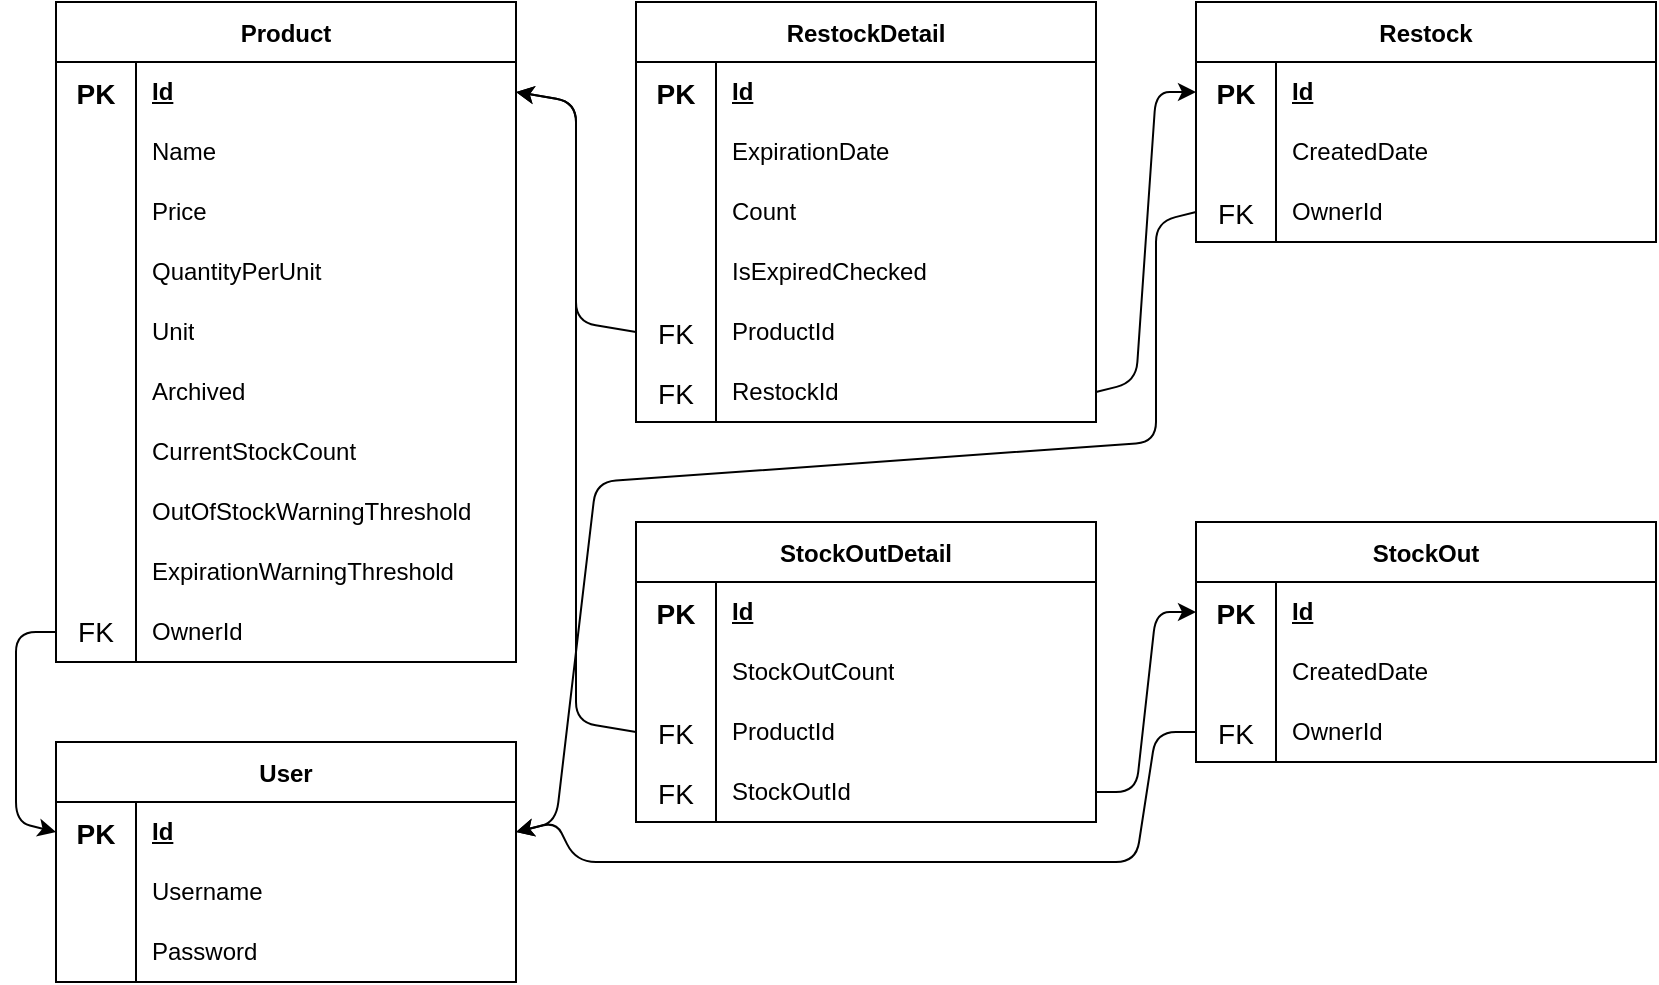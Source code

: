 <mxfile>
    <diagram id="rZnpZXqVNMyjfJOjeg6E" name="Main">
        <mxGraphModel dx="1059" dy="520" grid="1" gridSize="10" guides="1" tooltips="1" connect="1" arrows="1" fold="1" page="1" pageScale="1" pageWidth="850" pageHeight="1100" math="0" shadow="0">
            <root>
                <mxCell id="0"/>
                <mxCell id="1" parent="0"/>
                <mxCell id="JkZ1BcZrBGwoOE1oERA8-1" value="Product" style="shape=table;startSize=30;container=1;collapsible=0;childLayout=tableLayout;fixedRows=1;rowLines=0;fontStyle=1;strokeColor=default;fontSize=12;" parent="1" vertex="1">
                    <mxGeometry x="40" y="40" width="230" height="330" as="geometry"/>
                </mxCell>
                <mxCell id="JkZ1BcZrBGwoOE1oERA8-2" value="" style="shape=tableRow;horizontal=0;startSize=0;swimlaneHead=0;swimlaneBody=0;top=0;left=0;bottom=0;right=0;collapsible=0;dropTarget=0;fillColor=none;points=[[0,0.5],[1,0.5]];portConstraint=eastwest;strokeColor=inherit;fontSize=16;" parent="JkZ1BcZrBGwoOE1oERA8-1" vertex="1">
                    <mxGeometry y="30" width="230" height="30" as="geometry"/>
                </mxCell>
                <mxCell id="JkZ1BcZrBGwoOE1oERA8-3" value="&lt;font style=&quot;font-size: 14px;&quot;&gt;PK&lt;/font&gt;" style="shape=partialRectangle;html=1;whiteSpace=wrap;connectable=0;fillColor=none;top=0;left=0;bottom=0;right=0;overflow=hidden;pointerEvents=1;strokeColor=inherit;fontSize=16;fontStyle=1" parent="JkZ1BcZrBGwoOE1oERA8-2" vertex="1">
                    <mxGeometry width="40" height="30" as="geometry">
                        <mxRectangle width="40" height="30" as="alternateBounds"/>
                    </mxGeometry>
                </mxCell>
                <mxCell id="JkZ1BcZrBGwoOE1oERA8-4" value="&lt;u&gt;Id&lt;/u&gt;" style="shape=partialRectangle;html=1;whiteSpace=wrap;connectable=0;fillColor=none;top=0;left=0;bottom=0;right=0;align=left;spacingLeft=6;overflow=hidden;strokeColor=inherit;fontSize=12;fontStyle=1" parent="JkZ1BcZrBGwoOE1oERA8-2" vertex="1">
                    <mxGeometry x="40" width="190" height="30" as="geometry">
                        <mxRectangle width="190" height="30" as="alternateBounds"/>
                    </mxGeometry>
                </mxCell>
                <mxCell id="JkZ1BcZrBGwoOE1oERA8-5" value="" style="shape=tableRow;horizontal=0;startSize=0;swimlaneHead=0;swimlaneBody=0;top=0;left=0;bottom=0;right=0;collapsible=0;dropTarget=0;fillColor=none;points=[[0,0.5],[1,0.5]];portConstraint=eastwest;strokeColor=inherit;fontSize=16;" parent="JkZ1BcZrBGwoOE1oERA8-1" vertex="1">
                    <mxGeometry y="60" width="230" height="30" as="geometry"/>
                </mxCell>
                <mxCell id="JkZ1BcZrBGwoOE1oERA8-6" value="" style="shape=partialRectangle;html=1;whiteSpace=wrap;connectable=0;fillColor=none;top=0;left=0;bottom=0;right=0;overflow=hidden;strokeColor=inherit;fontSize=16;" parent="JkZ1BcZrBGwoOE1oERA8-5" vertex="1">
                    <mxGeometry width="40" height="30" as="geometry">
                        <mxRectangle width="40" height="30" as="alternateBounds"/>
                    </mxGeometry>
                </mxCell>
                <mxCell id="JkZ1BcZrBGwoOE1oERA8-7" value="Name" style="shape=partialRectangle;html=1;whiteSpace=wrap;connectable=0;fillColor=none;top=0;left=0;bottom=0;right=0;align=left;spacingLeft=6;overflow=hidden;strokeColor=inherit;fontSize=12;" parent="JkZ1BcZrBGwoOE1oERA8-5" vertex="1">
                    <mxGeometry x="40" width="190" height="30" as="geometry">
                        <mxRectangle width="190" height="30" as="alternateBounds"/>
                    </mxGeometry>
                </mxCell>
                <mxCell id="JkZ1BcZrBGwoOE1oERA8-8" value="" style="shape=tableRow;horizontal=0;startSize=0;swimlaneHead=0;swimlaneBody=0;top=0;left=0;bottom=0;right=0;collapsible=0;dropTarget=0;fillColor=none;points=[[0,0.5],[1,0.5]];portConstraint=eastwest;strokeColor=inherit;fontSize=16;" parent="JkZ1BcZrBGwoOE1oERA8-1" vertex="1">
                    <mxGeometry y="90" width="230" height="30" as="geometry"/>
                </mxCell>
                <mxCell id="JkZ1BcZrBGwoOE1oERA8-9" value="" style="shape=partialRectangle;html=1;whiteSpace=wrap;connectable=0;fillColor=none;top=0;left=0;bottom=0;right=0;overflow=hidden;strokeColor=inherit;fontSize=16;" parent="JkZ1BcZrBGwoOE1oERA8-8" vertex="1">
                    <mxGeometry width="40" height="30" as="geometry">
                        <mxRectangle width="40" height="30" as="alternateBounds"/>
                    </mxGeometry>
                </mxCell>
                <mxCell id="JkZ1BcZrBGwoOE1oERA8-10" value="Price" style="shape=partialRectangle;html=1;whiteSpace=wrap;connectable=0;fillColor=none;top=0;left=0;bottom=0;right=0;align=left;spacingLeft=6;overflow=hidden;strokeColor=inherit;fontSize=12;" parent="JkZ1BcZrBGwoOE1oERA8-8" vertex="1">
                    <mxGeometry x="40" width="190" height="30" as="geometry">
                        <mxRectangle width="190" height="30" as="alternateBounds"/>
                    </mxGeometry>
                </mxCell>
                <mxCell id="JkZ1BcZrBGwoOE1oERA8-11" style="shape=tableRow;horizontal=0;startSize=0;swimlaneHead=0;swimlaneBody=0;top=0;left=0;bottom=0;right=0;collapsible=0;dropTarget=0;fillColor=none;points=[[0,0.5],[1,0.5]];portConstraint=eastwest;strokeColor=inherit;fontSize=16;" parent="JkZ1BcZrBGwoOE1oERA8-1" vertex="1">
                    <mxGeometry y="120" width="230" height="30" as="geometry"/>
                </mxCell>
                <mxCell id="JkZ1BcZrBGwoOE1oERA8-12" style="shape=partialRectangle;html=1;whiteSpace=wrap;connectable=0;fillColor=none;top=0;left=0;bottom=0;right=0;overflow=hidden;strokeColor=inherit;fontSize=16;" parent="JkZ1BcZrBGwoOE1oERA8-11" vertex="1">
                    <mxGeometry width="40" height="30" as="geometry">
                        <mxRectangle width="40" height="30" as="alternateBounds"/>
                    </mxGeometry>
                </mxCell>
                <mxCell id="JkZ1BcZrBGwoOE1oERA8-13" value="QuantityPerUnit" style="shape=partialRectangle;html=1;whiteSpace=wrap;connectable=0;fillColor=none;top=0;left=0;bottom=0;right=0;align=left;spacingLeft=6;overflow=hidden;strokeColor=inherit;fontSize=12;" parent="JkZ1BcZrBGwoOE1oERA8-11" vertex="1">
                    <mxGeometry x="40" width="190" height="30" as="geometry">
                        <mxRectangle width="190" height="30" as="alternateBounds"/>
                    </mxGeometry>
                </mxCell>
                <mxCell id="JkZ1BcZrBGwoOE1oERA8-14" style="shape=tableRow;horizontal=0;startSize=0;swimlaneHead=0;swimlaneBody=0;top=0;left=0;bottom=0;right=0;collapsible=0;dropTarget=0;fillColor=none;points=[[0,0.5],[1,0.5]];portConstraint=eastwest;strokeColor=inherit;fontSize=16;" parent="JkZ1BcZrBGwoOE1oERA8-1" vertex="1">
                    <mxGeometry y="150" width="230" height="30" as="geometry"/>
                </mxCell>
                <mxCell id="JkZ1BcZrBGwoOE1oERA8-15" style="shape=partialRectangle;html=1;whiteSpace=wrap;connectable=0;fillColor=none;top=0;left=0;bottom=0;right=0;overflow=hidden;strokeColor=inherit;fontSize=16;" parent="JkZ1BcZrBGwoOE1oERA8-14" vertex="1">
                    <mxGeometry width="40" height="30" as="geometry">
                        <mxRectangle width="40" height="30" as="alternateBounds"/>
                    </mxGeometry>
                </mxCell>
                <mxCell id="JkZ1BcZrBGwoOE1oERA8-16" value="Unit" style="shape=partialRectangle;html=1;whiteSpace=wrap;connectable=0;fillColor=none;top=0;left=0;bottom=0;right=0;align=left;spacingLeft=6;overflow=hidden;strokeColor=inherit;fontSize=12;" parent="JkZ1BcZrBGwoOE1oERA8-14" vertex="1">
                    <mxGeometry x="40" width="190" height="30" as="geometry">
                        <mxRectangle width="190" height="30" as="alternateBounds"/>
                    </mxGeometry>
                </mxCell>
                <mxCell id="JkZ1BcZrBGwoOE1oERA8-17" style="shape=tableRow;horizontal=0;startSize=0;swimlaneHead=0;swimlaneBody=0;top=0;left=0;bottom=0;right=0;collapsible=0;dropTarget=0;fillColor=none;points=[[0,0.5],[1,0.5]];portConstraint=eastwest;strokeColor=inherit;fontSize=16;" parent="JkZ1BcZrBGwoOE1oERA8-1" vertex="1">
                    <mxGeometry y="180" width="230" height="30" as="geometry"/>
                </mxCell>
                <mxCell id="JkZ1BcZrBGwoOE1oERA8-18" style="shape=partialRectangle;html=1;whiteSpace=wrap;connectable=0;fillColor=none;top=0;left=0;bottom=0;right=0;overflow=hidden;strokeColor=inherit;fontSize=16;" parent="JkZ1BcZrBGwoOE1oERA8-17" vertex="1">
                    <mxGeometry width="40" height="30" as="geometry">
                        <mxRectangle width="40" height="30" as="alternateBounds"/>
                    </mxGeometry>
                </mxCell>
                <mxCell id="JkZ1BcZrBGwoOE1oERA8-19" value="Archived" style="shape=partialRectangle;html=1;whiteSpace=wrap;connectable=0;fillColor=none;top=0;left=0;bottom=0;right=0;align=left;spacingLeft=6;overflow=hidden;strokeColor=inherit;fontSize=12;" parent="JkZ1BcZrBGwoOE1oERA8-17" vertex="1">
                    <mxGeometry x="40" width="190" height="30" as="geometry">
                        <mxRectangle width="190" height="30" as="alternateBounds"/>
                    </mxGeometry>
                </mxCell>
                <mxCell id="2" style="shape=tableRow;horizontal=0;startSize=0;swimlaneHead=0;swimlaneBody=0;top=0;left=0;bottom=0;right=0;collapsible=0;dropTarget=0;fillColor=none;points=[[0,0.5],[1,0.5]];portConstraint=eastwest;strokeColor=inherit;fontSize=16;" vertex="1" parent="JkZ1BcZrBGwoOE1oERA8-1">
                    <mxGeometry y="210" width="230" height="30" as="geometry"/>
                </mxCell>
                <mxCell id="3" style="shape=partialRectangle;html=1;whiteSpace=wrap;connectable=0;fillColor=none;top=0;left=0;bottom=0;right=0;overflow=hidden;strokeColor=inherit;fontSize=16;" vertex="1" parent="2">
                    <mxGeometry width="40" height="30" as="geometry">
                        <mxRectangle width="40" height="30" as="alternateBounds"/>
                    </mxGeometry>
                </mxCell>
                <mxCell id="4" value="CurrentStockCount" style="shape=partialRectangle;html=1;whiteSpace=wrap;connectable=0;fillColor=none;top=0;left=0;bottom=0;right=0;align=left;spacingLeft=6;overflow=hidden;strokeColor=inherit;fontSize=12;" vertex="1" parent="2">
                    <mxGeometry x="40" width="190" height="30" as="geometry">
                        <mxRectangle width="190" height="30" as="alternateBounds"/>
                    </mxGeometry>
                </mxCell>
                <mxCell id="JkZ1BcZrBGwoOE1oERA8-20" style="shape=tableRow;horizontal=0;startSize=0;swimlaneHead=0;swimlaneBody=0;top=0;left=0;bottom=0;right=0;collapsible=0;dropTarget=0;fillColor=none;points=[[0,0.5],[1,0.5]];portConstraint=eastwest;strokeColor=inherit;fontSize=16;" parent="JkZ1BcZrBGwoOE1oERA8-1" vertex="1">
                    <mxGeometry y="240" width="230" height="30" as="geometry"/>
                </mxCell>
                <mxCell id="JkZ1BcZrBGwoOE1oERA8-21" style="shape=partialRectangle;html=1;whiteSpace=wrap;connectable=0;fillColor=none;top=0;left=0;bottom=0;right=0;overflow=hidden;strokeColor=inherit;fontSize=16;" parent="JkZ1BcZrBGwoOE1oERA8-20" vertex="1">
                    <mxGeometry width="40" height="30" as="geometry">
                        <mxRectangle width="40" height="30" as="alternateBounds"/>
                    </mxGeometry>
                </mxCell>
                <mxCell id="JkZ1BcZrBGwoOE1oERA8-22" value="OutOfStockWarningThreshold" style="shape=partialRectangle;html=1;whiteSpace=wrap;connectable=0;fillColor=none;top=0;left=0;bottom=0;right=0;align=left;spacingLeft=6;overflow=hidden;strokeColor=inherit;fontSize=12;" parent="JkZ1BcZrBGwoOE1oERA8-20" vertex="1">
                    <mxGeometry x="40" width="190" height="30" as="geometry">
                        <mxRectangle width="190" height="30" as="alternateBounds"/>
                    </mxGeometry>
                </mxCell>
                <mxCell id="JkZ1BcZrBGwoOE1oERA8-23" style="shape=tableRow;horizontal=0;startSize=0;swimlaneHead=0;swimlaneBody=0;top=0;left=0;bottom=0;right=0;collapsible=0;dropTarget=0;fillColor=none;points=[[0,0.5],[1,0.5]];portConstraint=eastwest;strokeColor=inherit;fontSize=16;" parent="JkZ1BcZrBGwoOE1oERA8-1" vertex="1">
                    <mxGeometry y="270" width="230" height="30" as="geometry"/>
                </mxCell>
                <mxCell id="JkZ1BcZrBGwoOE1oERA8-24" style="shape=partialRectangle;html=1;whiteSpace=wrap;connectable=0;fillColor=none;top=0;left=0;bottom=0;right=0;overflow=hidden;strokeColor=inherit;fontSize=16;" parent="JkZ1BcZrBGwoOE1oERA8-23" vertex="1">
                    <mxGeometry width="40" height="30" as="geometry">
                        <mxRectangle width="40" height="30" as="alternateBounds"/>
                    </mxGeometry>
                </mxCell>
                <mxCell id="JkZ1BcZrBGwoOE1oERA8-25" value="ExpirationWarningThreshold" style="shape=partialRectangle;html=1;whiteSpace=wrap;connectable=0;fillColor=none;top=0;left=0;bottom=0;right=0;align=left;spacingLeft=6;overflow=hidden;strokeColor=inherit;fontSize=12;" parent="JkZ1BcZrBGwoOE1oERA8-23" vertex="1">
                    <mxGeometry x="40" width="190" height="30" as="geometry">
                        <mxRectangle width="190" height="30" as="alternateBounds"/>
                    </mxGeometry>
                </mxCell>
                <mxCell id="JkZ1BcZrBGwoOE1oERA8-26" style="shape=tableRow;horizontal=0;startSize=0;swimlaneHead=0;swimlaneBody=0;top=0;left=0;bottom=0;right=0;collapsible=0;dropTarget=0;fillColor=none;points=[[0,0.5],[1,0.5]];portConstraint=eastwest;strokeColor=inherit;fontSize=16;" parent="JkZ1BcZrBGwoOE1oERA8-1" vertex="1">
                    <mxGeometry y="300" width="230" height="30" as="geometry"/>
                </mxCell>
                <mxCell id="JkZ1BcZrBGwoOE1oERA8-27" value="&lt;font&gt;FK&lt;/font&gt;" style="shape=partialRectangle;html=1;whiteSpace=wrap;connectable=0;fillColor=none;top=0;left=0;bottom=0;right=0;overflow=hidden;strokeColor=inherit;fontSize=14;" parent="JkZ1BcZrBGwoOE1oERA8-26" vertex="1">
                    <mxGeometry width="40" height="30" as="geometry">
                        <mxRectangle width="40" height="30" as="alternateBounds"/>
                    </mxGeometry>
                </mxCell>
                <mxCell id="JkZ1BcZrBGwoOE1oERA8-28" value="OwnerId" style="shape=partialRectangle;html=1;whiteSpace=wrap;connectable=0;fillColor=none;top=0;left=0;bottom=0;right=0;align=left;spacingLeft=6;overflow=hidden;strokeColor=inherit;fontSize=12;" parent="JkZ1BcZrBGwoOE1oERA8-26" vertex="1">
                    <mxGeometry x="40" width="190" height="30" as="geometry">
                        <mxRectangle width="190" height="30" as="alternateBounds"/>
                    </mxGeometry>
                </mxCell>
                <mxCell id="XpYHMkvZ_dXkbdbjfshz-1" value="RestockDetail" style="shape=table;startSize=30;container=1;collapsible=0;childLayout=tableLayout;fixedRows=1;rowLines=0;fontStyle=1;strokeColor=default;fontSize=12;" parent="1" vertex="1">
                    <mxGeometry x="330" y="40" width="230" height="210" as="geometry"/>
                </mxCell>
                <mxCell id="XpYHMkvZ_dXkbdbjfshz-2" value="" style="shape=tableRow;horizontal=0;startSize=0;swimlaneHead=0;swimlaneBody=0;top=0;left=0;bottom=0;right=0;collapsible=0;dropTarget=0;fillColor=none;points=[[0,0.5],[1,0.5]];portConstraint=eastwest;strokeColor=inherit;fontSize=16;" parent="XpYHMkvZ_dXkbdbjfshz-1" vertex="1">
                    <mxGeometry y="30" width="230" height="30" as="geometry"/>
                </mxCell>
                <mxCell id="XpYHMkvZ_dXkbdbjfshz-3" value="&lt;font style=&quot;font-size: 14px;&quot;&gt;PK&lt;/font&gt;" style="shape=partialRectangle;html=1;whiteSpace=wrap;connectable=0;fillColor=none;top=0;left=0;bottom=0;right=0;overflow=hidden;pointerEvents=1;strokeColor=inherit;fontSize=16;fontStyle=1" parent="XpYHMkvZ_dXkbdbjfshz-2" vertex="1">
                    <mxGeometry width="40" height="30" as="geometry">
                        <mxRectangle width="40" height="30" as="alternateBounds"/>
                    </mxGeometry>
                </mxCell>
                <mxCell id="XpYHMkvZ_dXkbdbjfshz-4" value="&lt;u&gt;Id&lt;/u&gt;" style="shape=partialRectangle;html=1;whiteSpace=wrap;connectable=0;fillColor=none;top=0;left=0;bottom=0;right=0;align=left;spacingLeft=6;overflow=hidden;strokeColor=inherit;fontSize=12;fontStyle=1" parent="XpYHMkvZ_dXkbdbjfshz-2" vertex="1">
                    <mxGeometry x="40" width="190" height="30" as="geometry">
                        <mxRectangle width="190" height="30" as="alternateBounds"/>
                    </mxGeometry>
                </mxCell>
                <mxCell id="XpYHMkvZ_dXkbdbjfshz-5" value="" style="shape=tableRow;horizontal=0;startSize=0;swimlaneHead=0;swimlaneBody=0;top=0;left=0;bottom=0;right=0;collapsible=0;dropTarget=0;fillColor=none;points=[[0,0.5],[1,0.5]];portConstraint=eastwest;strokeColor=inherit;fontSize=16;" parent="XpYHMkvZ_dXkbdbjfshz-1" vertex="1">
                    <mxGeometry y="60" width="230" height="30" as="geometry"/>
                </mxCell>
                <mxCell id="XpYHMkvZ_dXkbdbjfshz-6" value="" style="shape=partialRectangle;html=1;whiteSpace=wrap;connectable=0;fillColor=none;top=0;left=0;bottom=0;right=0;overflow=hidden;strokeColor=inherit;fontSize=16;" parent="XpYHMkvZ_dXkbdbjfshz-5" vertex="1">
                    <mxGeometry width="40" height="30" as="geometry">
                        <mxRectangle width="40" height="30" as="alternateBounds"/>
                    </mxGeometry>
                </mxCell>
                <mxCell id="XpYHMkvZ_dXkbdbjfshz-7" value="ExpirationDate" style="shape=partialRectangle;html=1;whiteSpace=wrap;connectable=0;fillColor=none;top=0;left=0;bottom=0;right=0;align=left;spacingLeft=6;overflow=hidden;strokeColor=inherit;fontSize=12;" parent="XpYHMkvZ_dXkbdbjfshz-5" vertex="1">
                    <mxGeometry x="40" width="190" height="30" as="geometry">
                        <mxRectangle width="190" height="30" as="alternateBounds"/>
                    </mxGeometry>
                </mxCell>
                <mxCell id="XpYHMkvZ_dXkbdbjfshz-8" value="" style="shape=tableRow;horizontal=0;startSize=0;swimlaneHead=0;swimlaneBody=0;top=0;left=0;bottom=0;right=0;collapsible=0;dropTarget=0;fillColor=none;points=[[0,0.5],[1,0.5]];portConstraint=eastwest;strokeColor=inherit;fontSize=16;" parent="XpYHMkvZ_dXkbdbjfshz-1" vertex="1">
                    <mxGeometry y="90" width="230" height="30" as="geometry"/>
                </mxCell>
                <mxCell id="XpYHMkvZ_dXkbdbjfshz-9" value="" style="shape=partialRectangle;html=1;whiteSpace=wrap;connectable=0;fillColor=none;top=0;left=0;bottom=0;right=0;overflow=hidden;strokeColor=inherit;fontSize=16;" parent="XpYHMkvZ_dXkbdbjfshz-8" vertex="1">
                    <mxGeometry width="40" height="30" as="geometry">
                        <mxRectangle width="40" height="30" as="alternateBounds"/>
                    </mxGeometry>
                </mxCell>
                <mxCell id="XpYHMkvZ_dXkbdbjfshz-10" value="Count" style="shape=partialRectangle;html=1;whiteSpace=wrap;connectable=0;fillColor=none;top=0;left=0;bottom=0;right=0;align=left;spacingLeft=6;overflow=hidden;strokeColor=inherit;fontSize=12;" parent="XpYHMkvZ_dXkbdbjfshz-8" vertex="1">
                    <mxGeometry x="40" width="190" height="30" as="geometry">
                        <mxRectangle width="190" height="30" as="alternateBounds"/>
                    </mxGeometry>
                </mxCell>
                <mxCell id="XpYHMkvZ_dXkbdbjfshz-11" style="shape=tableRow;horizontal=0;startSize=0;swimlaneHead=0;swimlaneBody=0;top=0;left=0;bottom=0;right=0;collapsible=0;dropTarget=0;fillColor=none;points=[[0,0.5],[1,0.5]];portConstraint=eastwest;strokeColor=inherit;fontSize=16;" parent="XpYHMkvZ_dXkbdbjfshz-1" vertex="1">
                    <mxGeometry y="120" width="230" height="30" as="geometry"/>
                </mxCell>
                <mxCell id="XpYHMkvZ_dXkbdbjfshz-12" style="shape=partialRectangle;html=1;whiteSpace=wrap;connectable=0;fillColor=none;top=0;left=0;bottom=0;right=0;overflow=hidden;strokeColor=inherit;fontSize=16;" parent="XpYHMkvZ_dXkbdbjfshz-11" vertex="1">
                    <mxGeometry width="40" height="30" as="geometry">
                        <mxRectangle width="40" height="30" as="alternateBounds"/>
                    </mxGeometry>
                </mxCell>
                <mxCell id="XpYHMkvZ_dXkbdbjfshz-13" value="IsExpiredChecked" style="shape=partialRectangle;html=1;whiteSpace=wrap;connectable=0;fillColor=none;top=0;left=0;bottom=0;right=0;align=left;spacingLeft=6;overflow=hidden;strokeColor=inherit;fontSize=12;" parent="XpYHMkvZ_dXkbdbjfshz-11" vertex="1">
                    <mxGeometry x="40" width="190" height="30" as="geometry">
                        <mxRectangle width="190" height="30" as="alternateBounds"/>
                    </mxGeometry>
                </mxCell>
                <mxCell id="XpYHMkvZ_dXkbdbjfshz-14" style="shape=tableRow;horizontal=0;startSize=0;swimlaneHead=0;swimlaneBody=0;top=0;left=0;bottom=0;right=0;collapsible=0;dropTarget=0;fillColor=none;points=[[0,0.5],[1,0.5]];portConstraint=eastwest;strokeColor=inherit;fontSize=16;" parent="XpYHMkvZ_dXkbdbjfshz-1" vertex="1">
                    <mxGeometry y="150" width="230" height="30" as="geometry"/>
                </mxCell>
                <mxCell id="XpYHMkvZ_dXkbdbjfshz-15" value="&lt;font style=&quot;font-size: 14px;&quot;&gt;FK&lt;/font&gt;" style="shape=partialRectangle;html=1;whiteSpace=wrap;connectable=0;fillColor=none;top=0;left=0;bottom=0;right=0;overflow=hidden;strokeColor=inherit;fontSize=16;" parent="XpYHMkvZ_dXkbdbjfshz-14" vertex="1">
                    <mxGeometry width="40" height="30" as="geometry">
                        <mxRectangle width="40" height="30" as="alternateBounds"/>
                    </mxGeometry>
                </mxCell>
                <mxCell id="XpYHMkvZ_dXkbdbjfshz-16" value="ProductId" style="shape=partialRectangle;html=1;whiteSpace=wrap;connectable=0;fillColor=none;top=0;left=0;bottom=0;right=0;align=left;spacingLeft=6;overflow=hidden;strokeColor=inherit;fontSize=12;" parent="XpYHMkvZ_dXkbdbjfshz-14" vertex="1">
                    <mxGeometry x="40" width="190" height="30" as="geometry">
                        <mxRectangle width="190" height="30" as="alternateBounds"/>
                    </mxGeometry>
                </mxCell>
                <mxCell id="XpYHMkvZ_dXkbdbjfshz-17" style="shape=tableRow;horizontal=0;startSize=0;swimlaneHead=0;swimlaneBody=0;top=0;left=0;bottom=0;right=0;collapsible=0;dropTarget=0;fillColor=none;points=[[0,0.5],[1,0.5]];portConstraint=eastwest;strokeColor=inherit;fontSize=16;" parent="XpYHMkvZ_dXkbdbjfshz-1" vertex="1">
                    <mxGeometry y="180" width="230" height="30" as="geometry"/>
                </mxCell>
                <mxCell id="XpYHMkvZ_dXkbdbjfshz-18" value="&lt;font style=&quot;font-size: 14px;&quot;&gt;FK&lt;/font&gt;" style="shape=partialRectangle;html=1;whiteSpace=wrap;connectable=0;fillColor=none;top=0;left=0;bottom=0;right=0;overflow=hidden;strokeColor=inherit;fontSize=16;" parent="XpYHMkvZ_dXkbdbjfshz-17" vertex="1">
                    <mxGeometry width="40" height="30" as="geometry">
                        <mxRectangle width="40" height="30" as="alternateBounds"/>
                    </mxGeometry>
                </mxCell>
                <mxCell id="XpYHMkvZ_dXkbdbjfshz-19" value="RestockId" style="shape=partialRectangle;html=1;whiteSpace=wrap;connectable=0;fillColor=none;top=0;left=0;bottom=0;right=0;align=left;spacingLeft=6;overflow=hidden;strokeColor=inherit;fontSize=12;" parent="XpYHMkvZ_dXkbdbjfshz-17" vertex="1">
                    <mxGeometry x="40" width="190" height="30" as="geometry">
                        <mxRectangle width="190" height="30" as="alternateBounds"/>
                    </mxGeometry>
                </mxCell>
                <mxCell id="3lhunuiFyLr5VliUB61j-1" value="Restock" style="shape=table;startSize=30;container=1;collapsible=0;childLayout=tableLayout;fixedRows=1;rowLines=0;fontStyle=1;strokeColor=default;fontSize=12;" parent="1" vertex="1">
                    <mxGeometry x="610" y="40" width="230" height="120" as="geometry"/>
                </mxCell>
                <mxCell id="3lhunuiFyLr5VliUB61j-2" value="" style="shape=tableRow;horizontal=0;startSize=0;swimlaneHead=0;swimlaneBody=0;top=0;left=0;bottom=0;right=0;collapsible=0;dropTarget=0;fillColor=none;points=[[0,0.5],[1,0.5]];portConstraint=eastwest;strokeColor=inherit;fontSize=16;" parent="3lhunuiFyLr5VliUB61j-1" vertex="1">
                    <mxGeometry y="30" width="230" height="30" as="geometry"/>
                </mxCell>
                <mxCell id="3lhunuiFyLr5VliUB61j-3" value="&lt;font style=&quot;font-size: 14px;&quot;&gt;PK&lt;/font&gt;" style="shape=partialRectangle;html=1;whiteSpace=wrap;connectable=0;fillColor=none;top=0;left=0;bottom=0;right=0;overflow=hidden;pointerEvents=1;strokeColor=inherit;fontSize=16;fontStyle=1" parent="3lhunuiFyLr5VliUB61j-2" vertex="1">
                    <mxGeometry width="40" height="30" as="geometry">
                        <mxRectangle width="40" height="30" as="alternateBounds"/>
                    </mxGeometry>
                </mxCell>
                <mxCell id="3lhunuiFyLr5VliUB61j-4" value="&lt;u&gt;Id&lt;/u&gt;" style="shape=partialRectangle;html=1;whiteSpace=wrap;connectable=0;fillColor=none;top=0;left=0;bottom=0;right=0;align=left;spacingLeft=6;overflow=hidden;strokeColor=inherit;fontSize=12;fontStyle=1" parent="3lhunuiFyLr5VliUB61j-2" vertex="1">
                    <mxGeometry x="40" width="190" height="30" as="geometry">
                        <mxRectangle width="190" height="30" as="alternateBounds"/>
                    </mxGeometry>
                </mxCell>
                <mxCell id="3lhunuiFyLr5VliUB61j-5" value="" style="shape=tableRow;horizontal=0;startSize=0;swimlaneHead=0;swimlaneBody=0;top=0;left=0;bottom=0;right=0;collapsible=0;dropTarget=0;fillColor=none;points=[[0,0.5],[1,0.5]];portConstraint=eastwest;strokeColor=inherit;fontSize=16;" parent="3lhunuiFyLr5VliUB61j-1" vertex="1">
                    <mxGeometry y="60" width="230" height="30" as="geometry"/>
                </mxCell>
                <mxCell id="3lhunuiFyLr5VliUB61j-6" value="" style="shape=partialRectangle;html=1;whiteSpace=wrap;connectable=0;fillColor=none;top=0;left=0;bottom=0;right=0;overflow=hidden;strokeColor=inherit;fontSize=16;" parent="3lhunuiFyLr5VliUB61j-5" vertex="1">
                    <mxGeometry width="40" height="30" as="geometry">
                        <mxRectangle width="40" height="30" as="alternateBounds"/>
                    </mxGeometry>
                </mxCell>
                <mxCell id="3lhunuiFyLr5VliUB61j-7" value="CreatedDate" style="shape=partialRectangle;html=1;whiteSpace=wrap;connectable=0;fillColor=none;top=0;left=0;bottom=0;right=0;align=left;spacingLeft=6;overflow=hidden;strokeColor=inherit;fontSize=12;" parent="3lhunuiFyLr5VliUB61j-5" vertex="1">
                    <mxGeometry x="40" width="190" height="30" as="geometry">
                        <mxRectangle width="190" height="30" as="alternateBounds"/>
                    </mxGeometry>
                </mxCell>
                <mxCell id="3lhunuiFyLr5VliUB61j-8" value="" style="shape=tableRow;horizontal=0;startSize=0;swimlaneHead=0;swimlaneBody=0;top=0;left=0;bottom=0;right=0;collapsible=0;dropTarget=0;fillColor=none;points=[[0,0.5],[1,0.5]];portConstraint=eastwest;strokeColor=inherit;fontSize=16;" parent="3lhunuiFyLr5VliUB61j-1" vertex="1">
                    <mxGeometry y="90" width="230" height="30" as="geometry"/>
                </mxCell>
                <mxCell id="3lhunuiFyLr5VliUB61j-9" value="&lt;font style=&quot;font-size: 14px;&quot;&gt;FK&lt;/font&gt;" style="shape=partialRectangle;html=1;whiteSpace=wrap;connectable=0;fillColor=none;top=0;left=0;bottom=0;right=0;overflow=hidden;strokeColor=inherit;fontSize=16;" parent="3lhunuiFyLr5VliUB61j-8" vertex="1">
                    <mxGeometry width="40" height="30" as="geometry">
                        <mxRectangle width="40" height="30" as="alternateBounds"/>
                    </mxGeometry>
                </mxCell>
                <mxCell id="3lhunuiFyLr5VliUB61j-10" value="OwnerId" style="shape=partialRectangle;html=1;whiteSpace=wrap;connectable=0;fillColor=none;top=0;left=0;bottom=0;right=0;align=left;spacingLeft=6;overflow=hidden;strokeColor=inherit;fontSize=12;" parent="3lhunuiFyLr5VliUB61j-8" vertex="1">
                    <mxGeometry x="40" width="190" height="30" as="geometry">
                        <mxRectangle width="190" height="30" as="alternateBounds"/>
                    </mxGeometry>
                </mxCell>
                <mxCell id="3lhunuiFyLr5VliUB61j-16" value="" style="endArrow=classic;html=1;entryX=1;entryY=0.5;entryDx=0;entryDy=0;exitX=0;exitY=0.5;exitDx=0;exitDy=0;" parent="1" source="XpYHMkvZ_dXkbdbjfshz-14" target="JkZ1BcZrBGwoOE1oERA8-2" edge="1">
                    <mxGeometry width="50" height="50" relative="1" as="geometry">
                        <mxPoint x="300" y="85" as="sourcePoint"/>
                        <mxPoint x="330" y="130" as="targetPoint"/>
                        <Array as="points">
                            <mxPoint x="300" y="200"/>
                            <mxPoint x="300" y="90"/>
                        </Array>
                    </mxGeometry>
                </mxCell>
                <mxCell id="3lhunuiFyLr5VliUB61j-17" value="" style="endArrow=classic;html=1;exitX=1;exitY=0.5;exitDx=0;exitDy=0;entryX=0;entryY=0.5;entryDx=0;entryDy=0;" parent="1" source="XpYHMkvZ_dXkbdbjfshz-17" target="3lhunuiFyLr5VliUB61j-2" edge="1">
                    <mxGeometry width="50" height="50" relative="1" as="geometry">
                        <mxPoint x="670" y="320" as="sourcePoint"/>
                        <mxPoint x="720" y="270" as="targetPoint"/>
                        <Array as="points">
                            <mxPoint x="580" y="230"/>
                            <mxPoint x="590" y="85"/>
                        </Array>
                    </mxGeometry>
                </mxCell>
                <mxCell id="VfdSPR-IEUziN29A5muE-1" value="StockOutDetail" style="shape=table;startSize=30;container=1;collapsible=0;childLayout=tableLayout;fixedRows=1;rowLines=0;fontStyle=1;strokeColor=default;fontSize=12;" parent="1" vertex="1">
                    <mxGeometry x="330" y="300" width="230" height="150" as="geometry"/>
                </mxCell>
                <mxCell id="VfdSPR-IEUziN29A5muE-2" value="" style="shape=tableRow;horizontal=0;startSize=0;swimlaneHead=0;swimlaneBody=0;top=0;left=0;bottom=0;right=0;collapsible=0;dropTarget=0;fillColor=none;points=[[0,0.5],[1,0.5]];portConstraint=eastwest;strokeColor=inherit;fontSize=16;" parent="VfdSPR-IEUziN29A5muE-1" vertex="1">
                    <mxGeometry y="30" width="230" height="30" as="geometry"/>
                </mxCell>
                <mxCell id="VfdSPR-IEUziN29A5muE-3" value="&lt;font style=&quot;font-size: 14px;&quot;&gt;PK&lt;/font&gt;" style="shape=partialRectangle;html=1;whiteSpace=wrap;connectable=0;fillColor=none;top=0;left=0;bottom=0;right=0;overflow=hidden;pointerEvents=1;strokeColor=inherit;fontSize=16;fontStyle=1" parent="VfdSPR-IEUziN29A5muE-2" vertex="1">
                    <mxGeometry width="40" height="30" as="geometry">
                        <mxRectangle width="40" height="30" as="alternateBounds"/>
                    </mxGeometry>
                </mxCell>
                <mxCell id="VfdSPR-IEUziN29A5muE-4" value="&lt;u&gt;Id&lt;/u&gt;" style="shape=partialRectangle;html=1;whiteSpace=wrap;connectable=0;fillColor=none;top=0;left=0;bottom=0;right=0;align=left;spacingLeft=6;overflow=hidden;strokeColor=inherit;fontSize=12;fontStyle=1" parent="VfdSPR-IEUziN29A5muE-2" vertex="1">
                    <mxGeometry x="40" width="190" height="30" as="geometry">
                        <mxRectangle width="190" height="30" as="alternateBounds"/>
                    </mxGeometry>
                </mxCell>
                <mxCell id="VfdSPR-IEUziN29A5muE-5" value="" style="shape=tableRow;horizontal=0;startSize=0;swimlaneHead=0;swimlaneBody=0;top=0;left=0;bottom=0;right=0;collapsible=0;dropTarget=0;fillColor=none;points=[[0,0.5],[1,0.5]];portConstraint=eastwest;strokeColor=inherit;fontSize=16;" parent="VfdSPR-IEUziN29A5muE-1" vertex="1">
                    <mxGeometry y="60" width="230" height="30" as="geometry"/>
                </mxCell>
                <mxCell id="VfdSPR-IEUziN29A5muE-6" value="" style="shape=partialRectangle;html=1;whiteSpace=wrap;connectable=0;fillColor=none;top=0;left=0;bottom=0;right=0;overflow=hidden;strokeColor=inherit;fontSize=16;" parent="VfdSPR-IEUziN29A5muE-5" vertex="1">
                    <mxGeometry width="40" height="30" as="geometry">
                        <mxRectangle width="40" height="30" as="alternateBounds"/>
                    </mxGeometry>
                </mxCell>
                <mxCell id="VfdSPR-IEUziN29A5muE-7" value="StockOutCount" style="shape=partialRectangle;html=1;whiteSpace=wrap;connectable=0;fillColor=none;top=0;left=0;bottom=0;right=0;align=left;spacingLeft=6;overflow=hidden;strokeColor=inherit;fontSize=12;" parent="VfdSPR-IEUziN29A5muE-5" vertex="1">
                    <mxGeometry x="40" width="190" height="30" as="geometry">
                        <mxRectangle width="190" height="30" as="alternateBounds"/>
                    </mxGeometry>
                </mxCell>
                <mxCell id="VfdSPR-IEUziN29A5muE-8" value="" style="shape=tableRow;horizontal=0;startSize=0;swimlaneHead=0;swimlaneBody=0;top=0;left=0;bottom=0;right=0;collapsible=0;dropTarget=0;fillColor=none;points=[[0,0.5],[1,0.5]];portConstraint=eastwest;strokeColor=inherit;fontSize=16;" parent="VfdSPR-IEUziN29A5muE-1" vertex="1">
                    <mxGeometry y="90" width="230" height="30" as="geometry"/>
                </mxCell>
                <mxCell id="VfdSPR-IEUziN29A5muE-9" value="&lt;font style=&quot;font-size: 14px;&quot;&gt;FK&lt;/font&gt;" style="shape=partialRectangle;html=1;whiteSpace=wrap;connectable=0;fillColor=none;top=0;left=0;bottom=0;right=0;overflow=hidden;strokeColor=inherit;fontSize=16;" parent="VfdSPR-IEUziN29A5muE-8" vertex="1">
                    <mxGeometry width="40" height="30" as="geometry">
                        <mxRectangle width="40" height="30" as="alternateBounds"/>
                    </mxGeometry>
                </mxCell>
                <mxCell id="VfdSPR-IEUziN29A5muE-10" value="ProductId" style="shape=partialRectangle;html=1;whiteSpace=wrap;connectable=0;fillColor=none;top=0;left=0;bottom=0;right=0;align=left;spacingLeft=6;overflow=hidden;strokeColor=inherit;fontSize=12;" parent="VfdSPR-IEUziN29A5muE-8" vertex="1">
                    <mxGeometry x="40" width="190" height="30" as="geometry">
                        <mxRectangle width="190" height="30" as="alternateBounds"/>
                    </mxGeometry>
                </mxCell>
                <mxCell id="VfdSPR-IEUziN29A5muE-11" style="shape=tableRow;horizontal=0;startSize=0;swimlaneHead=0;swimlaneBody=0;top=0;left=0;bottom=0;right=0;collapsible=0;dropTarget=0;fillColor=none;points=[[0,0.5],[1,0.5]];portConstraint=eastwest;strokeColor=inherit;fontSize=16;" parent="VfdSPR-IEUziN29A5muE-1" vertex="1">
                    <mxGeometry y="120" width="230" height="30" as="geometry"/>
                </mxCell>
                <mxCell id="VfdSPR-IEUziN29A5muE-12" value="&lt;font style=&quot;font-size: 14px;&quot;&gt;FK&lt;/font&gt;" style="shape=partialRectangle;html=1;whiteSpace=wrap;connectable=0;fillColor=none;top=0;left=0;bottom=0;right=0;overflow=hidden;strokeColor=inherit;fontSize=16;" parent="VfdSPR-IEUziN29A5muE-11" vertex="1">
                    <mxGeometry width="40" height="30" as="geometry">
                        <mxRectangle width="40" height="30" as="alternateBounds"/>
                    </mxGeometry>
                </mxCell>
                <mxCell id="VfdSPR-IEUziN29A5muE-13" value="StockOutId" style="shape=partialRectangle;html=1;whiteSpace=wrap;connectable=0;fillColor=none;top=0;left=0;bottom=0;right=0;align=left;spacingLeft=6;overflow=hidden;strokeColor=inherit;fontSize=12;" parent="VfdSPR-IEUziN29A5muE-11" vertex="1">
                    <mxGeometry x="40" width="190" height="30" as="geometry">
                        <mxRectangle width="190" height="30" as="alternateBounds"/>
                    </mxGeometry>
                </mxCell>
                <mxCell id="bieGw3nsYvS8r_xD5yea-1" value="StockOut" style="shape=table;startSize=30;container=1;collapsible=0;childLayout=tableLayout;fixedRows=1;rowLines=0;fontStyle=1;strokeColor=default;fontSize=12;" parent="1" vertex="1">
                    <mxGeometry x="610" y="300" width="230" height="120" as="geometry"/>
                </mxCell>
                <mxCell id="bieGw3nsYvS8r_xD5yea-2" value="" style="shape=tableRow;horizontal=0;startSize=0;swimlaneHead=0;swimlaneBody=0;top=0;left=0;bottom=0;right=0;collapsible=0;dropTarget=0;fillColor=none;points=[[0,0.5],[1,0.5]];portConstraint=eastwest;strokeColor=inherit;fontSize=16;" parent="bieGw3nsYvS8r_xD5yea-1" vertex="1">
                    <mxGeometry y="30" width="230" height="30" as="geometry"/>
                </mxCell>
                <mxCell id="bieGw3nsYvS8r_xD5yea-3" value="&lt;font style=&quot;font-size: 14px;&quot;&gt;PK&lt;/font&gt;" style="shape=partialRectangle;html=1;whiteSpace=wrap;connectable=0;fillColor=none;top=0;left=0;bottom=0;right=0;overflow=hidden;pointerEvents=1;strokeColor=inherit;fontSize=16;fontStyle=1" parent="bieGw3nsYvS8r_xD5yea-2" vertex="1">
                    <mxGeometry width="40" height="30" as="geometry">
                        <mxRectangle width="40" height="30" as="alternateBounds"/>
                    </mxGeometry>
                </mxCell>
                <mxCell id="bieGw3nsYvS8r_xD5yea-4" value="&lt;u&gt;Id&lt;/u&gt;" style="shape=partialRectangle;html=1;whiteSpace=wrap;connectable=0;fillColor=none;top=0;left=0;bottom=0;right=0;align=left;spacingLeft=6;overflow=hidden;strokeColor=inherit;fontSize=12;fontStyle=1" parent="bieGw3nsYvS8r_xD5yea-2" vertex="1">
                    <mxGeometry x="40" width="190" height="30" as="geometry">
                        <mxRectangle width="190" height="30" as="alternateBounds"/>
                    </mxGeometry>
                </mxCell>
                <mxCell id="bieGw3nsYvS8r_xD5yea-5" value="" style="shape=tableRow;horizontal=0;startSize=0;swimlaneHead=0;swimlaneBody=0;top=0;left=0;bottom=0;right=0;collapsible=0;dropTarget=0;fillColor=none;points=[[0,0.5],[1,0.5]];portConstraint=eastwest;strokeColor=inherit;fontSize=16;" parent="bieGw3nsYvS8r_xD5yea-1" vertex="1">
                    <mxGeometry y="60" width="230" height="30" as="geometry"/>
                </mxCell>
                <mxCell id="bieGw3nsYvS8r_xD5yea-6" value="" style="shape=partialRectangle;html=1;whiteSpace=wrap;connectable=0;fillColor=none;top=0;left=0;bottom=0;right=0;overflow=hidden;strokeColor=inherit;fontSize=16;" parent="bieGw3nsYvS8r_xD5yea-5" vertex="1">
                    <mxGeometry width="40" height="30" as="geometry">
                        <mxRectangle width="40" height="30" as="alternateBounds"/>
                    </mxGeometry>
                </mxCell>
                <mxCell id="bieGw3nsYvS8r_xD5yea-7" value="CreatedDate" style="shape=partialRectangle;html=1;whiteSpace=wrap;connectable=0;fillColor=none;top=0;left=0;bottom=0;right=0;align=left;spacingLeft=6;overflow=hidden;strokeColor=inherit;fontSize=12;" parent="bieGw3nsYvS8r_xD5yea-5" vertex="1">
                    <mxGeometry x="40" width="190" height="30" as="geometry">
                        <mxRectangle width="190" height="30" as="alternateBounds"/>
                    </mxGeometry>
                </mxCell>
                <mxCell id="bieGw3nsYvS8r_xD5yea-8" value="" style="shape=tableRow;horizontal=0;startSize=0;swimlaneHead=0;swimlaneBody=0;top=0;left=0;bottom=0;right=0;collapsible=0;dropTarget=0;fillColor=none;points=[[0,0.5],[1,0.5]];portConstraint=eastwest;strokeColor=inherit;fontSize=16;" parent="bieGw3nsYvS8r_xD5yea-1" vertex="1">
                    <mxGeometry y="90" width="230" height="30" as="geometry"/>
                </mxCell>
                <mxCell id="bieGw3nsYvS8r_xD5yea-9" value="&lt;font style=&quot;font-size: 14px;&quot;&gt;FK&lt;/font&gt;" style="shape=partialRectangle;html=1;whiteSpace=wrap;connectable=0;fillColor=none;top=0;left=0;bottom=0;right=0;overflow=hidden;strokeColor=inherit;fontSize=16;" parent="bieGw3nsYvS8r_xD5yea-8" vertex="1">
                    <mxGeometry width="40" height="30" as="geometry">
                        <mxRectangle width="40" height="30" as="alternateBounds"/>
                    </mxGeometry>
                </mxCell>
                <mxCell id="bieGw3nsYvS8r_xD5yea-10" value="OwnerId" style="shape=partialRectangle;html=1;whiteSpace=wrap;connectable=0;fillColor=none;top=0;left=0;bottom=0;right=0;align=left;spacingLeft=6;overflow=hidden;strokeColor=inherit;fontSize=12;" parent="bieGw3nsYvS8r_xD5yea-8" vertex="1">
                    <mxGeometry x="40" width="190" height="30" as="geometry">
                        <mxRectangle width="190" height="30" as="alternateBounds"/>
                    </mxGeometry>
                </mxCell>
                <mxCell id="bieGw3nsYvS8r_xD5yea-11" value="" style="endArrow=classic;html=1;exitX=0;exitY=0.5;exitDx=0;exitDy=0;entryX=1;entryY=0.5;entryDx=0;entryDy=0;" parent="1" source="VfdSPR-IEUziN29A5muE-8" target="JkZ1BcZrBGwoOE1oERA8-2" edge="1">
                    <mxGeometry width="50" height="50" relative="1" as="geometry">
                        <mxPoint x="230" y="600" as="sourcePoint"/>
                        <mxPoint x="280" y="550" as="targetPoint"/>
                        <Array as="points">
                            <mxPoint x="300" y="400"/>
                            <mxPoint x="300" y="90"/>
                        </Array>
                    </mxGeometry>
                </mxCell>
                <mxCell id="bieGw3nsYvS8r_xD5yea-12" value="" style="endArrow=classic;html=1;exitX=1;exitY=0.5;exitDx=0;exitDy=0;entryX=0;entryY=0.5;entryDx=0;entryDy=0;" parent="1" source="VfdSPR-IEUziN29A5muE-11" target="bieGw3nsYvS8r_xD5yea-2" edge="1">
                    <mxGeometry width="50" height="50" relative="1" as="geometry">
                        <mxPoint x="650" y="520" as="sourcePoint"/>
                        <mxPoint x="700" y="470" as="targetPoint"/>
                        <Array as="points">
                            <mxPoint x="580" y="435"/>
                            <mxPoint x="590" y="345"/>
                        </Array>
                    </mxGeometry>
                </mxCell>
                <mxCell id="bieGw3nsYvS8r_xD5yea-13" value="User" style="shape=table;startSize=30;container=1;collapsible=0;childLayout=tableLayout;fixedRows=1;rowLines=0;fontStyle=1;strokeColor=default;fontSize=12;" parent="1" vertex="1">
                    <mxGeometry x="40" y="410" width="230" height="120" as="geometry"/>
                </mxCell>
                <mxCell id="bieGw3nsYvS8r_xD5yea-14" value="" style="shape=tableRow;horizontal=0;startSize=0;swimlaneHead=0;swimlaneBody=0;top=0;left=0;bottom=0;right=0;collapsible=0;dropTarget=0;fillColor=none;points=[[0,0.5],[1,0.5]];portConstraint=eastwest;strokeColor=inherit;fontSize=16;" parent="bieGw3nsYvS8r_xD5yea-13" vertex="1">
                    <mxGeometry y="30" width="230" height="30" as="geometry"/>
                </mxCell>
                <mxCell id="bieGw3nsYvS8r_xD5yea-15" value="&lt;font style=&quot;font-size: 14px;&quot;&gt;PK&lt;/font&gt;" style="shape=partialRectangle;html=1;whiteSpace=wrap;connectable=0;fillColor=none;top=0;left=0;bottom=0;right=0;overflow=hidden;pointerEvents=1;strokeColor=inherit;fontSize=16;fontStyle=1" parent="bieGw3nsYvS8r_xD5yea-14" vertex="1">
                    <mxGeometry width="40" height="30" as="geometry">
                        <mxRectangle width="40" height="30" as="alternateBounds"/>
                    </mxGeometry>
                </mxCell>
                <mxCell id="bieGw3nsYvS8r_xD5yea-16" value="&lt;u&gt;Id&lt;/u&gt;" style="shape=partialRectangle;html=1;whiteSpace=wrap;connectable=0;fillColor=none;top=0;left=0;bottom=0;right=0;align=left;spacingLeft=6;overflow=hidden;strokeColor=inherit;fontSize=12;fontStyle=1" parent="bieGw3nsYvS8r_xD5yea-14" vertex="1">
                    <mxGeometry x="40" width="190" height="30" as="geometry">
                        <mxRectangle width="190" height="30" as="alternateBounds"/>
                    </mxGeometry>
                </mxCell>
                <mxCell id="bieGw3nsYvS8r_xD5yea-17" value="" style="shape=tableRow;horizontal=0;startSize=0;swimlaneHead=0;swimlaneBody=0;top=0;left=0;bottom=0;right=0;collapsible=0;dropTarget=0;fillColor=none;points=[[0,0.5],[1,0.5]];portConstraint=eastwest;strokeColor=inherit;fontSize=16;" parent="bieGw3nsYvS8r_xD5yea-13" vertex="1">
                    <mxGeometry y="60" width="230" height="30" as="geometry"/>
                </mxCell>
                <mxCell id="bieGw3nsYvS8r_xD5yea-18" value="" style="shape=partialRectangle;html=1;whiteSpace=wrap;connectable=0;fillColor=none;top=0;left=0;bottom=0;right=0;overflow=hidden;strokeColor=inherit;fontSize=16;" parent="bieGw3nsYvS8r_xD5yea-17" vertex="1">
                    <mxGeometry width="40" height="30" as="geometry">
                        <mxRectangle width="40" height="30" as="alternateBounds"/>
                    </mxGeometry>
                </mxCell>
                <mxCell id="bieGw3nsYvS8r_xD5yea-19" value="Username" style="shape=partialRectangle;html=1;whiteSpace=wrap;connectable=0;fillColor=none;top=0;left=0;bottom=0;right=0;align=left;spacingLeft=6;overflow=hidden;strokeColor=inherit;fontSize=12;" parent="bieGw3nsYvS8r_xD5yea-17" vertex="1">
                    <mxGeometry x="40" width="190" height="30" as="geometry">
                        <mxRectangle width="190" height="30" as="alternateBounds"/>
                    </mxGeometry>
                </mxCell>
                <mxCell id="bieGw3nsYvS8r_xD5yea-20" value="" style="shape=tableRow;horizontal=0;startSize=0;swimlaneHead=0;swimlaneBody=0;top=0;left=0;bottom=0;right=0;collapsible=0;dropTarget=0;fillColor=none;points=[[0,0.5],[1,0.5]];portConstraint=eastwest;strokeColor=inherit;fontSize=16;" parent="bieGw3nsYvS8r_xD5yea-13" vertex="1">
                    <mxGeometry y="90" width="230" height="30" as="geometry"/>
                </mxCell>
                <mxCell id="bieGw3nsYvS8r_xD5yea-21" value="" style="shape=partialRectangle;html=1;whiteSpace=wrap;connectable=0;fillColor=none;top=0;left=0;bottom=0;right=0;overflow=hidden;strokeColor=inherit;fontSize=16;" parent="bieGw3nsYvS8r_xD5yea-20" vertex="1">
                    <mxGeometry width="40" height="30" as="geometry">
                        <mxRectangle width="40" height="30" as="alternateBounds"/>
                    </mxGeometry>
                </mxCell>
                <mxCell id="bieGw3nsYvS8r_xD5yea-22" value="Password" style="shape=partialRectangle;html=1;whiteSpace=wrap;connectable=0;fillColor=none;top=0;left=0;bottom=0;right=0;align=left;spacingLeft=6;overflow=hidden;strokeColor=inherit;fontSize=12;" parent="bieGw3nsYvS8r_xD5yea-20" vertex="1">
                    <mxGeometry x="40" width="190" height="30" as="geometry">
                        <mxRectangle width="190" height="30" as="alternateBounds"/>
                    </mxGeometry>
                </mxCell>
                <mxCell id="bieGw3nsYvS8r_xD5yea-27" value="" style="endArrow=classic;html=1;exitX=0;exitY=0.5;exitDx=0;exitDy=0;entryX=1;entryY=0.5;entryDx=0;entryDy=0;" parent="1" source="bieGw3nsYvS8r_xD5yea-8" target="bieGw3nsYvS8r_xD5yea-14" edge="1">
                    <mxGeometry width="50" height="50" relative="1" as="geometry">
                        <mxPoint x="540" y="520" as="sourcePoint"/>
                        <mxPoint x="590" y="470" as="targetPoint"/>
                        <Array as="points">
                            <mxPoint x="590" y="405"/>
                            <mxPoint x="580" y="470"/>
                            <mxPoint x="300" y="470"/>
                            <mxPoint x="290" y="450"/>
                        </Array>
                    </mxGeometry>
                </mxCell>
                <mxCell id="bieGw3nsYvS8r_xD5yea-28" value="" style="endArrow=classic;html=1;entryX=1;entryY=0.5;entryDx=0;entryDy=0;exitX=0;exitY=0.5;exitDx=0;exitDy=0;" parent="1" source="3lhunuiFyLr5VliUB61j-8" target="bieGw3nsYvS8r_xD5yea-14" edge="1">
                    <mxGeometry width="50" height="50" relative="1" as="geometry">
                        <mxPoint x="410" y="610" as="sourcePoint"/>
                        <mxPoint x="460" y="560" as="targetPoint"/>
                        <Array as="points">
                            <mxPoint x="590" y="150"/>
                            <mxPoint x="590" y="260"/>
                            <mxPoint x="310" y="280"/>
                            <mxPoint x="290" y="450"/>
                        </Array>
                    </mxGeometry>
                </mxCell>
                <mxCell id="bieGw3nsYvS8r_xD5yea-29" value="" style="endArrow=classic;html=1;exitX=0;exitY=0.5;exitDx=0;exitDy=0;entryX=0;entryY=0.5;entryDx=0;entryDy=0;" parent="1" source="JkZ1BcZrBGwoOE1oERA8-26" target="bieGw3nsYvS8r_xD5yea-14" edge="1">
                    <mxGeometry width="50" height="50" relative="1" as="geometry">
                        <mxPoint x="20" y="590" as="sourcePoint"/>
                        <mxPoint x="70" y="540" as="targetPoint"/>
                        <Array as="points">
                            <mxPoint x="20" y="355"/>
                            <mxPoint x="20" y="450"/>
                        </Array>
                    </mxGeometry>
                </mxCell>
            </root>
        </mxGraphModel>
    </diagram>
</mxfile>